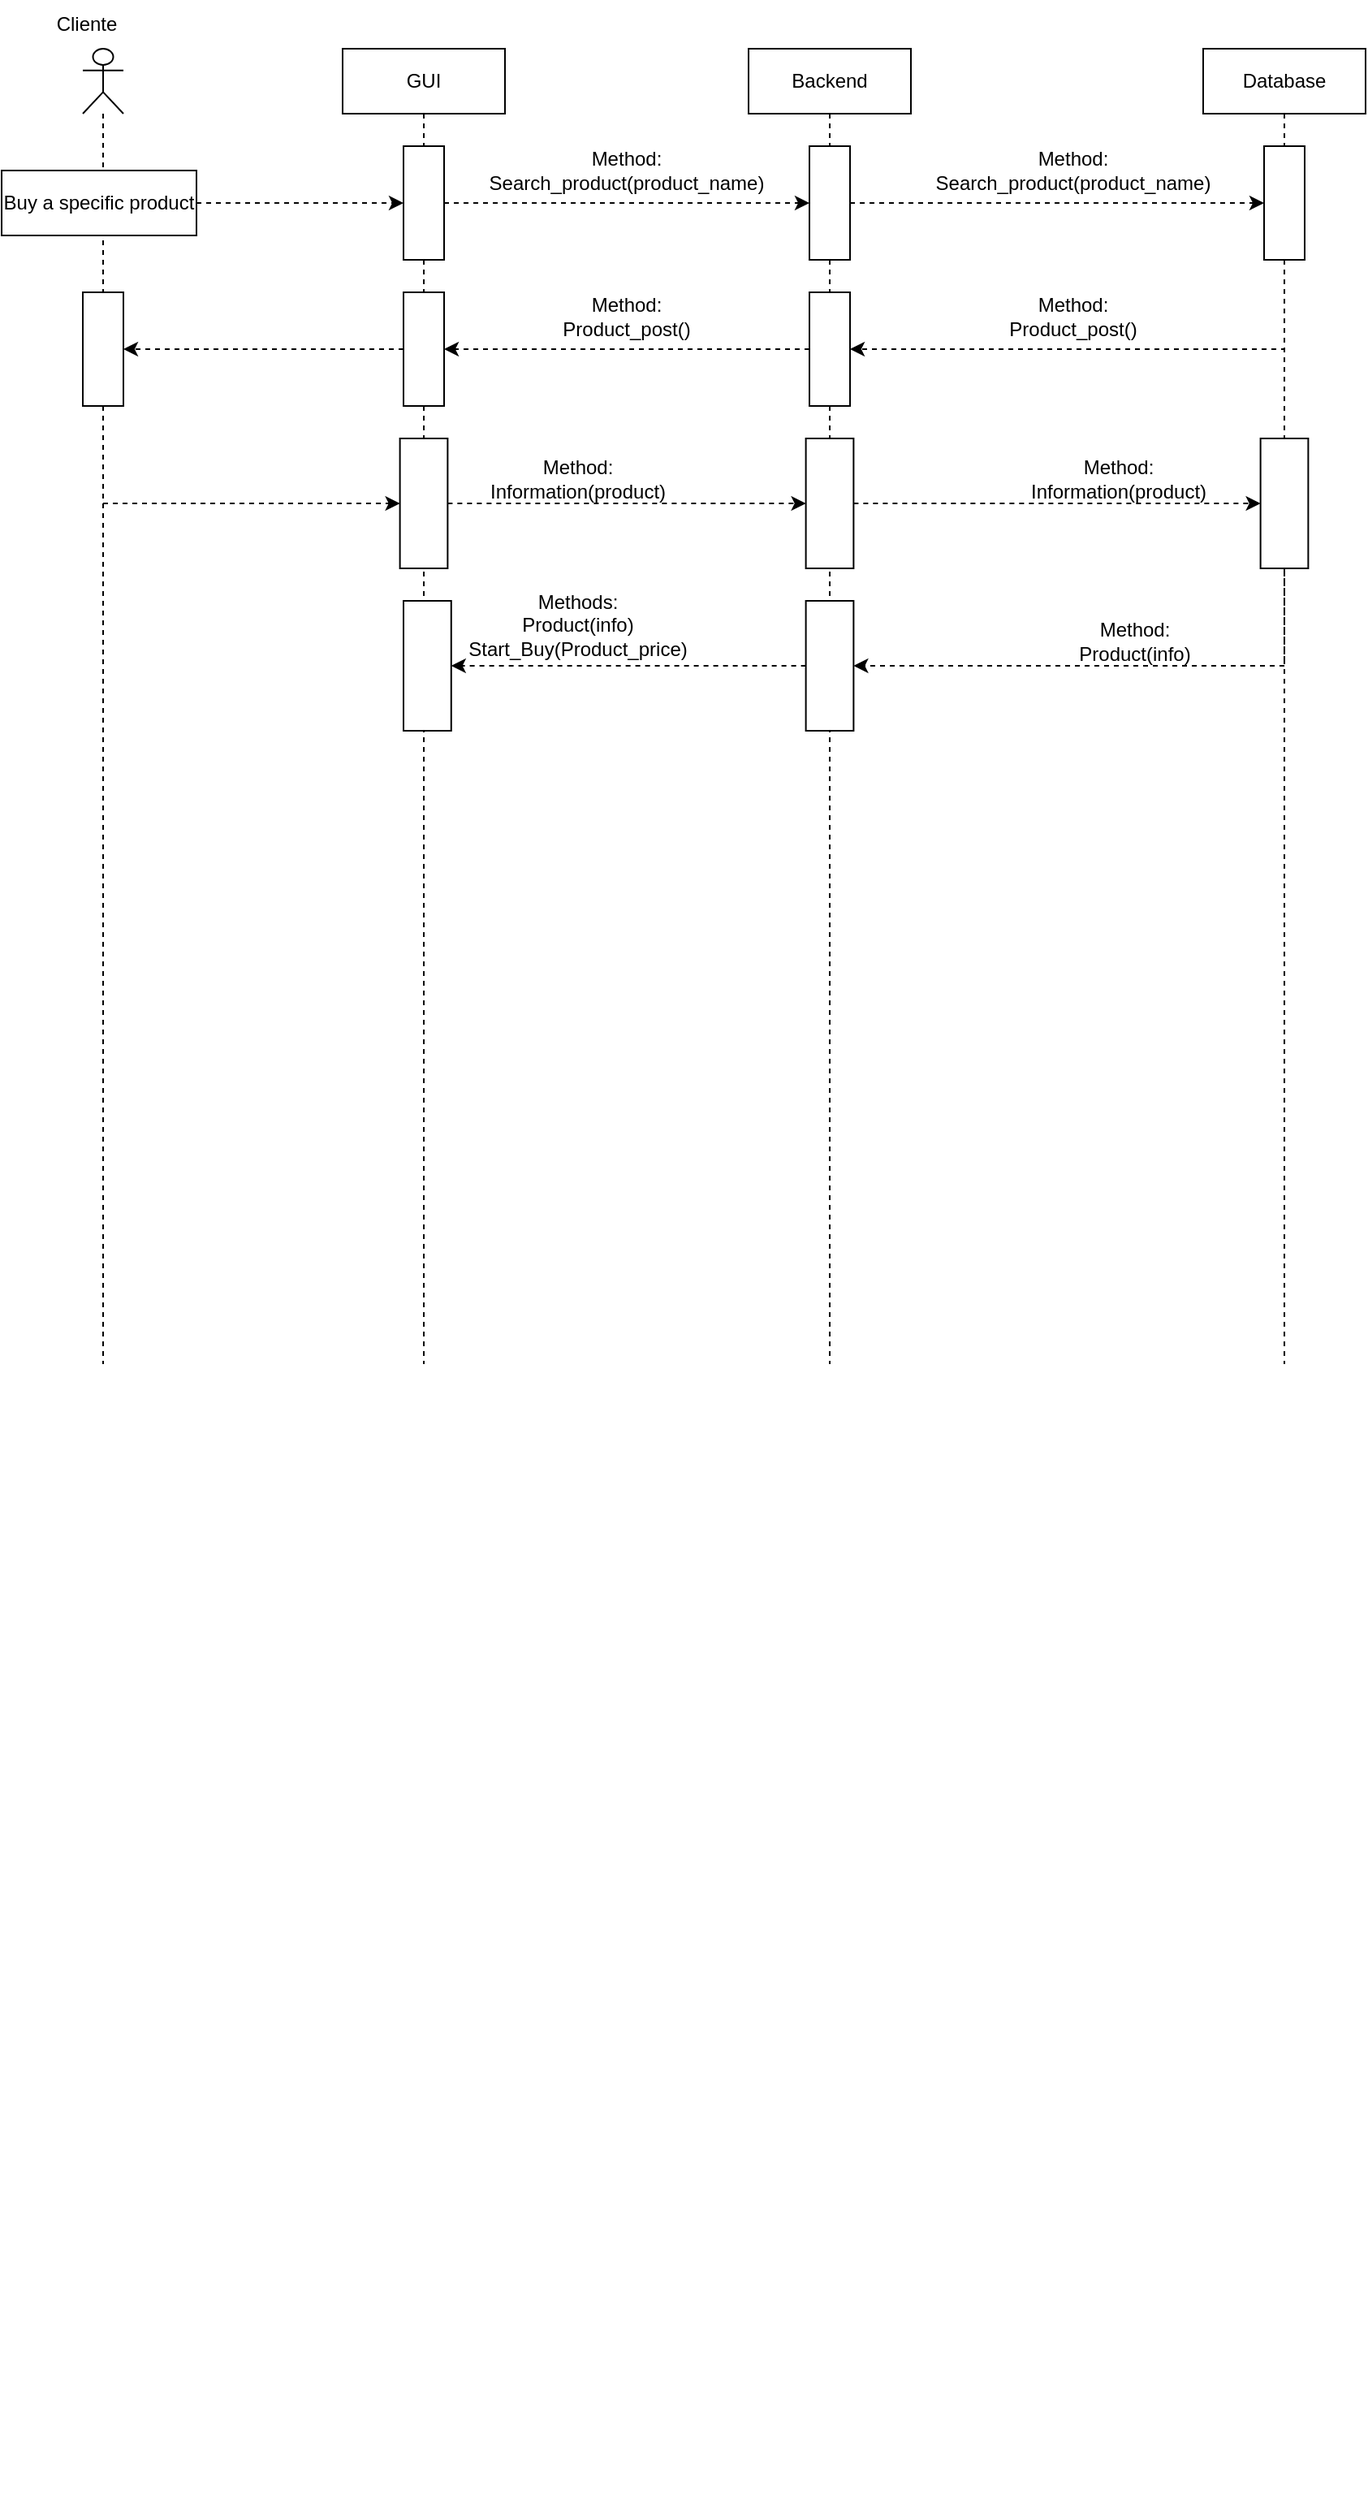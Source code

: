 <mxfile version="24.2.1" type="device">
  <diagram name="Page-1" id="2YBvvXClWsGukQMizWep">
    <mxGraphModel dx="2063" dy="1241" grid="1" gridSize="10" guides="1" tooltips="1" connect="1" arrows="1" fold="1" page="1" pageScale="1" pageWidth="850" pageHeight="1100" math="0" shadow="0">
      <root>
        <mxCell id="0" />
        <mxCell id="1" parent="0" />
        <mxCell id="8WOhdFGJpGClGAThh-gr-1" value="Cliente&lt;span style=&quot;white-space: pre;&quot;&gt;&#x9;&lt;/span&gt;" style="text;html=1;align=center;verticalAlign=middle;resizable=0;points=[];autosize=1;strokeColor=none;fillColor=none;labelBackgroundColor=none;" parent="1" vertex="1">
          <mxGeometry x="-1610" y="-1040" width="80" height="30" as="geometry" />
        </mxCell>
        <mxCell id="8WOhdFGJpGClGAThh-gr-12" value="" style="endArrow=classic;html=1;rounded=0;exitX=1;exitY=0.5;exitDx=0;exitDy=0;labelBackgroundColor=none;fontColor=default;dashed=1;" parent="1" source="8WOhdFGJpGClGAThh-gr-6" target="Pb5jIujJ-xU9YGbqDY6J-1" edge="1">
          <mxGeometry width="50" height="50" relative="1" as="geometry">
            <mxPoint x="-1080" y="-415" as="sourcePoint" />
            <mxPoint x="-1430" y="-910" as="targetPoint" />
          </mxGeometry>
        </mxCell>
        <mxCell id="Xush0R4FDbhnRSaMg2tl-23" style="edgeStyle=orthogonalEdgeStyle;rounded=0;orthogonalLoop=1;jettySize=auto;html=1;exitX=0.5;exitY=1;exitDx=0;exitDy=0;labelBackgroundColor=none;fontColor=default;" parent="1" edge="1">
          <mxGeometry relative="1" as="geometry">
            <mxPoint x="-1540" y="490" as="sourcePoint" />
            <mxPoint x="-1540" y="490" as="targetPoint" />
          </mxGeometry>
        </mxCell>
        <mxCell id="diKH7t9uhdvl2OTYyAan-1" value="" style="shape=umlLifeline;perimeter=lifelinePerimeter;whiteSpace=wrap;html=1;container=1;dropTarget=0;collapsible=0;recursiveResize=0;outlineConnect=0;portConstraint=eastwest;newEdgeStyle={&quot;curved&quot;:0,&quot;rounded&quot;:0};participant=umlActor;" parent="1" vertex="1">
          <mxGeometry x="-1580" y="-1010" width="25" height="810" as="geometry" />
        </mxCell>
        <mxCell id="d0Jp92XMU1MsWia5JcTo-16" value="" style="html=1;points=[[0,0,0,0,5],[0,1,0,0,-5],[1,0,0,0,5],[1,1,0,0,-5]];perimeter=orthogonalPerimeter;outlineConnect=0;targetShapes=umlLifeline;portConstraint=eastwest;newEdgeStyle={&quot;curved&quot;:0,&quot;rounded&quot;:0};" vertex="1" parent="diKH7t9uhdvl2OTYyAan-1">
          <mxGeometry y="150" width="25" height="70" as="geometry" />
        </mxCell>
        <mxCell id="diKH7t9uhdvl2OTYyAan-2" value="GUI" style="shape=umlLifeline;perimeter=lifelinePerimeter;whiteSpace=wrap;html=1;container=1;dropTarget=0;collapsible=0;recursiveResize=0;outlineConnect=0;portConstraint=eastwest;newEdgeStyle={&quot;curved&quot;:0,&quot;rounded&quot;:0};" parent="1" vertex="1">
          <mxGeometry x="-1420" y="-1010" width="100" height="810" as="geometry" />
        </mxCell>
        <mxCell id="Pb5jIujJ-xU9YGbqDY6J-1" value="" style="html=1;points=[[0,0,0,0,5],[0,1,0,0,-5],[1,0,0,0,5],[1,1,0,0,-5]];perimeter=orthogonalPerimeter;outlineConnect=0;targetShapes=umlLifeline;portConstraint=eastwest;newEdgeStyle={&quot;curved&quot;:0,&quot;rounded&quot;:0};" parent="diKH7t9uhdvl2OTYyAan-2" vertex="1">
          <mxGeometry x="37.5" y="60" width="25" height="70" as="geometry" />
        </mxCell>
        <mxCell id="Pb5jIujJ-xU9YGbqDY6J-13" value="" style="html=1;points=[[0,0,0,0,5],[0,1,0,0,-5],[1,0,0,0,5],[1,1,0,0,-5]];perimeter=orthogonalPerimeter;outlineConnect=0;targetShapes=umlLifeline;portConstraint=eastwest;newEdgeStyle={&quot;curved&quot;:0,&quot;rounded&quot;:0};" parent="diKH7t9uhdvl2OTYyAan-2" vertex="1">
          <mxGeometry x="37.5" y="150" width="25" height="70" as="geometry" />
        </mxCell>
        <mxCell id="d0Jp92XMU1MsWia5JcTo-6" value="" style="html=1;points=[[0,0,0,0,5],[0,1,0,0,-5],[1,0,0,0,5],[1,1,0,0,-5]];perimeter=orthogonalPerimeter;outlineConnect=0;targetShapes=umlLifeline;portConstraint=eastwest;newEdgeStyle={&quot;curved&quot;:0,&quot;rounded&quot;:0};" vertex="1" parent="diKH7t9uhdvl2OTYyAan-2">
          <mxGeometry x="35.31" y="240" width="29.38" height="80" as="geometry" />
        </mxCell>
        <mxCell id="d0Jp92XMU1MsWia5JcTo-7" value="" style="html=1;points=[[0,0,0,0,5],[0,1,0,0,-5],[1,0,0,0,5],[1,1,0,0,-5]];perimeter=orthogonalPerimeter;outlineConnect=0;targetShapes=umlLifeline;portConstraint=eastwest;newEdgeStyle={&quot;curved&quot;:0,&quot;rounded&quot;:0};" vertex="1" parent="diKH7t9uhdvl2OTYyAan-2">
          <mxGeometry x="37.5" y="340" width="29.38" height="80" as="geometry" />
        </mxCell>
        <mxCell id="diKH7t9uhdvl2OTYyAan-3" value="Backend" style="shape=umlLifeline;perimeter=lifelinePerimeter;whiteSpace=wrap;html=1;container=1;dropTarget=0;collapsible=0;recursiveResize=0;outlineConnect=0;portConstraint=eastwest;newEdgeStyle={&quot;curved&quot;:0,&quot;rounded&quot;:0};" parent="1" vertex="1">
          <mxGeometry x="-1170" y="-1010" width="100" height="810" as="geometry" />
        </mxCell>
        <mxCell id="Pb5jIujJ-xU9YGbqDY6J-2" value="" style="html=1;points=[[0,0,0,0,5],[0,1,0,0,-5],[1,0,0,0,5],[1,1,0,0,-5]];perimeter=orthogonalPerimeter;outlineConnect=0;targetShapes=umlLifeline;portConstraint=eastwest;newEdgeStyle={&quot;curved&quot;:0,&quot;rounded&quot;:0};" parent="diKH7t9uhdvl2OTYyAan-3" vertex="1">
          <mxGeometry x="37.5" y="60" width="25" height="70" as="geometry" />
        </mxCell>
        <mxCell id="Pb5jIujJ-xU9YGbqDY6J-10" value="" style="html=1;points=[[0,0,0,0,5],[0,1,0,0,-5],[1,0,0,0,5],[1,1,0,0,-5]];perimeter=orthogonalPerimeter;outlineConnect=0;targetShapes=umlLifeline;portConstraint=eastwest;newEdgeStyle={&quot;curved&quot;:0,&quot;rounded&quot;:0};" parent="diKH7t9uhdvl2OTYyAan-3" vertex="1">
          <mxGeometry x="37.5" y="150" width="25" height="70" as="geometry" />
        </mxCell>
        <mxCell id="d0Jp92XMU1MsWia5JcTo-8" value="" style="html=1;points=[[0,0,0,0,5],[0,1,0,0,-5],[1,0,0,0,5],[1,1,0,0,-5]];perimeter=orthogonalPerimeter;outlineConnect=0;targetShapes=umlLifeline;portConstraint=eastwest;newEdgeStyle={&quot;curved&quot;:0,&quot;rounded&quot;:0};" vertex="1" parent="diKH7t9uhdvl2OTYyAan-3">
          <mxGeometry x="35.31" y="240" width="29.38" height="80" as="geometry" />
        </mxCell>
        <mxCell id="d0Jp92XMU1MsWia5JcTo-9" value="" style="html=1;points=[[0,0,0,0,5],[0,1,0,0,-5],[1,0,0,0,5],[1,1,0,0,-5]];perimeter=orthogonalPerimeter;outlineConnect=0;targetShapes=umlLifeline;portConstraint=eastwest;newEdgeStyle={&quot;curved&quot;:0,&quot;rounded&quot;:0};" vertex="1" parent="diKH7t9uhdvl2OTYyAan-3">
          <mxGeometry x="35.31" y="340" width="29.38" height="80" as="geometry" />
        </mxCell>
        <mxCell id="diKH7t9uhdvl2OTYyAan-4" value="Database" style="shape=umlLifeline;perimeter=lifelinePerimeter;whiteSpace=wrap;html=1;container=1;dropTarget=0;collapsible=0;recursiveResize=0;outlineConnect=0;portConstraint=eastwest;newEdgeStyle={&quot;curved&quot;:0,&quot;rounded&quot;:0};" parent="1" vertex="1">
          <mxGeometry x="-890" y="-1010" width="100" height="810" as="geometry" />
        </mxCell>
        <mxCell id="Pb5jIujJ-xU9YGbqDY6J-5" value="" style="html=1;points=[[0,0,0,0,5],[0,1,0,0,-5],[1,0,0,0,5],[1,1,0,0,-5]];perimeter=orthogonalPerimeter;outlineConnect=0;targetShapes=umlLifeline;portConstraint=eastwest;newEdgeStyle={&quot;curved&quot;:0,&quot;rounded&quot;:0};" parent="diKH7t9uhdvl2OTYyAan-4" vertex="1">
          <mxGeometry x="37.5" y="60" width="25" height="70" as="geometry" />
        </mxCell>
        <mxCell id="d0Jp92XMU1MsWia5JcTo-10" value="" style="html=1;points=[[0,0,0,0,5],[0,1,0,0,-5],[1,0,0,0,5],[1,1,0,0,-5]];perimeter=orthogonalPerimeter;outlineConnect=0;targetShapes=umlLifeline;portConstraint=eastwest;newEdgeStyle={&quot;curved&quot;:0,&quot;rounded&quot;:0};" vertex="1" parent="diKH7t9uhdvl2OTYyAan-4">
          <mxGeometry x="35.31" y="240" width="29.38" height="80" as="geometry" />
        </mxCell>
        <mxCell id="d0Jp92XMU1MsWia5JcTo-11" value="Method:&lt;div&gt;Information(product)&lt;/div&gt;" style="text;html=1;align=center;verticalAlign=middle;whiteSpace=wrap;rounded=0;" vertex="1" parent="diKH7t9uhdvl2OTYyAan-4">
          <mxGeometry x="-82.19" y="250" width="60" height="30" as="geometry" />
        </mxCell>
        <mxCell id="d0Jp92XMU1MsWia5JcTo-13" value="Method:&lt;div&gt;Product(info)&lt;/div&gt;" style="text;html=1;align=center;verticalAlign=middle;whiteSpace=wrap;rounded=0;" vertex="1" parent="diKH7t9uhdvl2OTYyAan-4">
          <mxGeometry x="-72.19" y="350" width="60" height="30" as="geometry" />
        </mxCell>
        <mxCell id="8WOhdFGJpGClGAThh-gr-6" value="Buy a specific product" style="whiteSpace=wrap;html=1;labelBackgroundColor=none;" parent="1" vertex="1">
          <mxGeometry x="-1630" y="-935" width="120" height="40" as="geometry" />
        </mxCell>
        <mxCell id="Pb5jIujJ-xU9YGbqDY6J-3" style="edgeStyle=orthogonalEdgeStyle;rounded=0;orthogonalLoop=1;jettySize=auto;html=1;curved=0;dashed=1;" parent="1" source="Pb5jIujJ-xU9YGbqDY6J-1" target="Pb5jIujJ-xU9YGbqDY6J-2" edge="1">
          <mxGeometry relative="1" as="geometry" />
        </mxCell>
        <mxCell id="Pb5jIujJ-xU9YGbqDY6J-4" value="Method:&lt;div&gt;Search_product(product_name)&lt;/div&gt;" style="text;html=1;align=center;verticalAlign=middle;whiteSpace=wrap;rounded=0;" parent="1" vertex="1">
          <mxGeometry x="-1275" y="-950" width="60" height="30" as="geometry" />
        </mxCell>
        <mxCell id="Pb5jIujJ-xU9YGbqDY6J-6" style="edgeStyle=orthogonalEdgeStyle;rounded=0;orthogonalLoop=1;jettySize=auto;html=1;curved=0;dashed=1;" parent="1" source="Pb5jIujJ-xU9YGbqDY6J-2" target="Pb5jIujJ-xU9YGbqDY6J-5" edge="1">
          <mxGeometry relative="1" as="geometry" />
        </mxCell>
        <mxCell id="Pb5jIujJ-xU9YGbqDY6J-11" style="edgeStyle=orthogonalEdgeStyle;rounded=0;orthogonalLoop=1;jettySize=auto;html=1;curved=0;dashed=1;" parent="1" source="Pb5jIujJ-xU9YGbqDY6J-5" target="Pb5jIujJ-xU9YGbqDY6J-10" edge="1">
          <mxGeometry relative="1" as="geometry">
            <Array as="points">
              <mxPoint x="-840" y="-825" />
            </Array>
          </mxGeometry>
        </mxCell>
        <mxCell id="Pb5jIujJ-xU9YGbqDY6J-12" value="&lt;div&gt;Method: Product_post()&lt;/div&gt;" style="text;html=1;align=center;verticalAlign=middle;whiteSpace=wrap;rounded=0;" parent="1" vertex="1">
          <mxGeometry x="-1000" y="-860" width="60" height="30" as="geometry" />
        </mxCell>
        <mxCell id="Pb5jIujJ-xU9YGbqDY6J-14" style="edgeStyle=orthogonalEdgeStyle;rounded=0;orthogonalLoop=1;jettySize=auto;html=1;curved=0;dashed=1;" parent="1" source="Pb5jIujJ-xU9YGbqDY6J-10" target="Pb5jIujJ-xU9YGbqDY6J-13" edge="1">
          <mxGeometry relative="1" as="geometry" />
        </mxCell>
        <mxCell id="d0Jp92XMU1MsWia5JcTo-1" value="Method:&lt;div&gt;Search_product(product_name)&lt;/div&gt;" style="text;html=1;align=center;verticalAlign=middle;whiteSpace=wrap;rounded=0;" vertex="1" parent="1">
          <mxGeometry x="-1000" y="-950" width="60" height="30" as="geometry" />
        </mxCell>
        <mxCell id="d0Jp92XMU1MsWia5JcTo-2" value="&lt;div&gt;Method: Product_post()&lt;/div&gt;" style="text;html=1;align=center;verticalAlign=middle;whiteSpace=wrap;rounded=0;" vertex="1" parent="1">
          <mxGeometry x="-1275" y="-860" width="60" height="30" as="geometry" />
        </mxCell>
        <mxCell id="d0Jp92XMU1MsWia5JcTo-3" style="edgeStyle=orthogonalEdgeStyle;rounded=0;orthogonalLoop=1;jettySize=auto;html=1;dashed=1;" edge="1" parent="1" source="d0Jp92XMU1MsWia5JcTo-10" target="d0Jp92XMU1MsWia5JcTo-9">
          <mxGeometry relative="1" as="geometry">
            <mxPoint x="-975.31" y="-700" as="sourcePoint" />
            <mxPoint x="-1315.31" y="-650" as="targetPoint" />
            <Array as="points">
              <mxPoint x="-840" y="-630" />
            </Array>
          </mxGeometry>
        </mxCell>
        <mxCell id="d0Jp92XMU1MsWia5JcTo-4" value="" style="endArrow=classic;html=1;rounded=0;labelBackgroundColor=none;fontColor=default;dashed=1;" edge="1" parent="1" source="d0Jp92XMU1MsWia5JcTo-6" target="d0Jp92XMU1MsWia5JcTo-8">
          <mxGeometry width="50" height="50" relative="1" as="geometry">
            <mxPoint x="-1315.31" y="-730" as="sourcePoint" />
            <mxPoint x="-1235.31" y="-730" as="targetPoint" />
          </mxGeometry>
        </mxCell>
        <mxCell id="d0Jp92XMU1MsWia5JcTo-5" value="" style="endArrow=classic;html=1;rounded=0;labelBackgroundColor=none;fontColor=default;dashed=1;" edge="1" parent="1" source="d0Jp92XMU1MsWia5JcTo-8" target="d0Jp92XMU1MsWia5JcTo-10">
          <mxGeometry width="50" height="50" relative="1" as="geometry">
            <mxPoint x="-1115.31" y="-730" as="sourcePoint" />
            <mxPoint x="-1035.31" y="-730" as="targetPoint" />
          </mxGeometry>
        </mxCell>
        <mxCell id="d0Jp92XMU1MsWia5JcTo-12" value="Method:&lt;div&gt;Information(product)&lt;/div&gt;" style="text;html=1;align=center;verticalAlign=middle;whiteSpace=wrap;rounded=0;" vertex="1" parent="1">
          <mxGeometry x="-1305.31" y="-760" width="60" height="30" as="geometry" />
        </mxCell>
        <mxCell id="d0Jp92XMU1MsWia5JcTo-14" style="edgeStyle=orthogonalEdgeStyle;rounded=0;orthogonalLoop=1;jettySize=auto;html=1;dashed=1;" edge="1" parent="1" source="d0Jp92XMU1MsWia5JcTo-9" target="d0Jp92XMU1MsWia5JcTo-7">
          <mxGeometry relative="1" as="geometry">
            <mxPoint x="-1130.31" y="-600" as="sourcePoint" />
            <mxPoint x="-1315.31" y="-540" as="targetPoint" />
            <Array as="points">
              <mxPoint x="-1285.31" y="-630" />
              <mxPoint x="-1285.31" y="-630" />
            </Array>
          </mxGeometry>
        </mxCell>
        <mxCell id="d0Jp92XMU1MsWia5JcTo-15" value="Methods:&lt;div&gt;Product(info)&lt;/div&gt;&lt;div&gt;Start_Buy(Product_price)&lt;/div&gt;" style="text;html=1;align=center;verticalAlign=middle;whiteSpace=wrap;rounded=0;" vertex="1" parent="1">
          <mxGeometry x="-1305.31" y="-670" width="60" height="30" as="geometry" />
        </mxCell>
        <mxCell id="d0Jp92XMU1MsWia5JcTo-17" style="edgeStyle=orthogonalEdgeStyle;rounded=0;orthogonalLoop=1;jettySize=auto;html=1;curved=0;dashed=1;" edge="1" parent="1" source="Pb5jIujJ-xU9YGbqDY6J-13" target="d0Jp92XMU1MsWia5JcTo-16">
          <mxGeometry relative="1" as="geometry" />
        </mxCell>
        <mxCell id="d0Jp92XMU1MsWia5JcTo-18" style="edgeStyle=orthogonalEdgeStyle;rounded=0;orthogonalLoop=1;jettySize=auto;html=1;curved=0;dashed=1;" edge="1" parent="1" source="d0Jp92XMU1MsWia5JcTo-16" target="d0Jp92XMU1MsWia5JcTo-6">
          <mxGeometry relative="1" as="geometry">
            <Array as="points">
              <mxPoint x="-1567" y="-730" />
            </Array>
          </mxGeometry>
        </mxCell>
      </root>
    </mxGraphModel>
  </diagram>
</mxfile>
